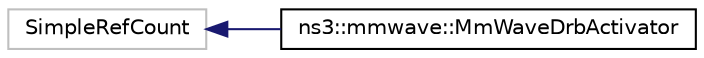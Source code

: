 digraph "Graphical Class Hierarchy"
{
 // INTERACTIVE_SVG=YES
 // LATEX_PDF_SIZE
  edge [fontname="Helvetica",fontsize="10",labelfontname="Helvetica",labelfontsize="10"];
  node [fontname="Helvetica",fontsize="10",shape=record];
  rankdir="LR";
  Node17 [label="SimpleRefCount",height=0.2,width=0.4,color="grey75", fillcolor="white", style="filled",tooltip=" "];
  Node17 -> Node0 [dir="back",color="midnightblue",fontsize="10",style="solid",fontname="Helvetica"];
  Node0 [label="ns3::mmwave::MmWaveDrbActivator",height=0.2,width=0.4,color="black", fillcolor="white", style="filled",URL="$classns3_1_1mmwave_1_1MmWaveDrbActivator.html",tooltip=" "];
}
